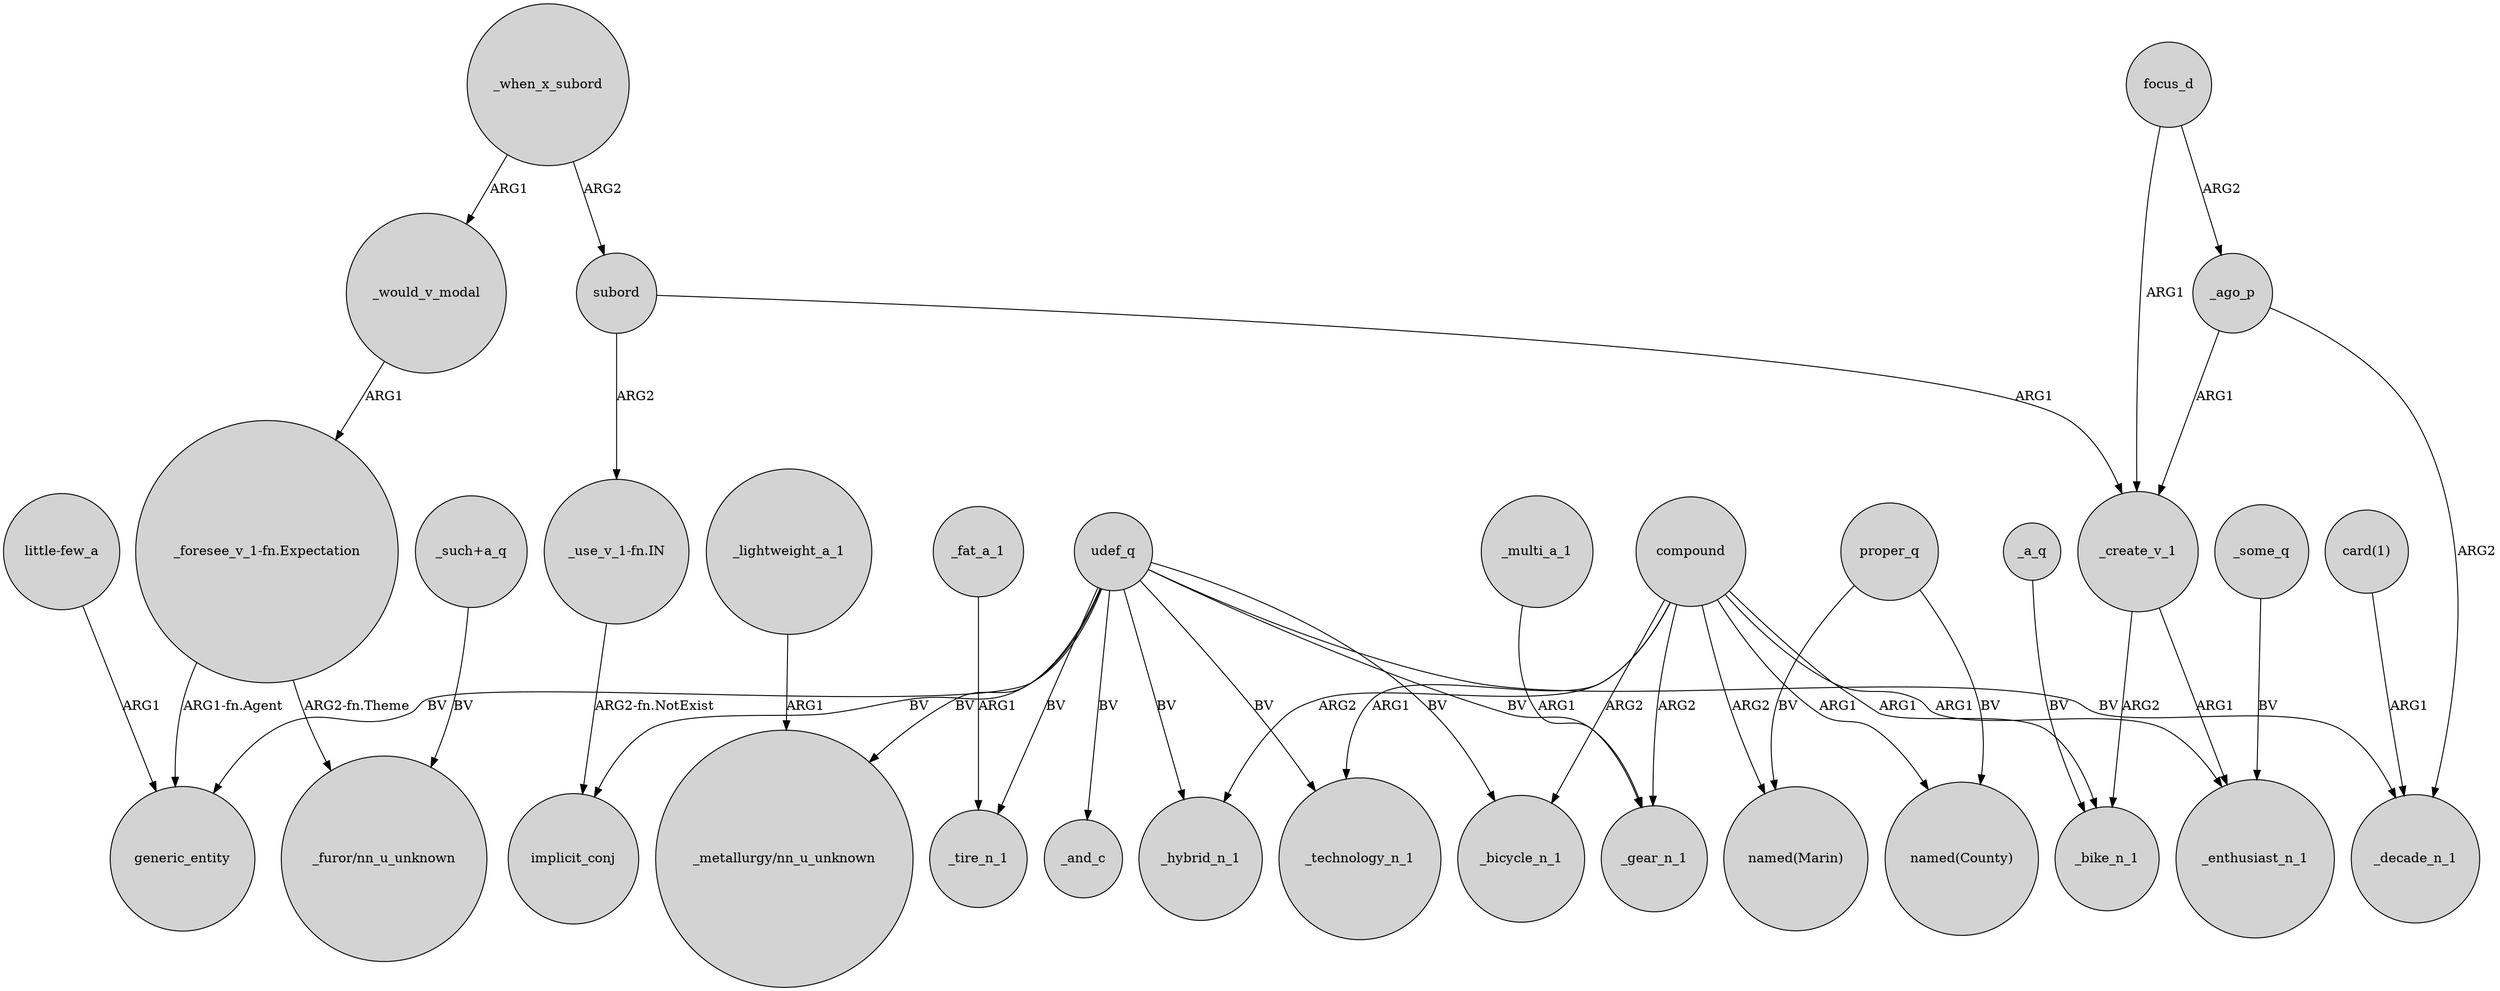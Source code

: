digraph {
	node [shape=circle style=filled]
	_when_x_subord -> _would_v_modal [label=ARG1]
	udef_q -> _gear_n_1 [label=BV]
	udef_q -> generic_entity [label=BV]
	compound -> _technology_n_1 [label=ARG1]
	_ago_p -> _decade_n_1 [label=ARG2]
	compound -> _gear_n_1 [label=ARG2]
	_when_x_subord -> subord [label=ARG2]
	_lightweight_a_1 -> "_metallurgy/nn_u_unknown" [label=ARG1]
	_ago_p -> _create_v_1 [label=ARG1]
	focus_d -> _create_v_1 [label=ARG1]
	udef_q -> "_metallurgy/nn_u_unknown" [label=BV]
	subord -> _create_v_1 [label=ARG1]
	udef_q -> implicit_conj [label=BV]
	subord -> "_use_v_1-fn.IN" [label=ARG2]
	"_foresee_v_1-fn.Expectation" -> generic_entity [label="ARG1-fn.Agent"]
	"_such+a_q" -> "_furor/nn_u_unknown" [label=BV]
	proper_q -> "named(Marin)" [label=BV]
	compound -> _hybrid_n_1 [label=ARG2]
	_fat_a_1 -> _tire_n_1 [label=ARG1]
	compound -> _bike_n_1 [label=ARG1]
	_create_v_1 -> _enthusiast_n_1 [label=ARG1]
	_create_v_1 -> _bike_n_1 [label=ARG2]
	compound -> "named(Marin)" [label=ARG2]
	_a_q -> _bike_n_1 [label=BV]
	compound -> _enthusiast_n_1 [label=ARG1]
	"_use_v_1-fn.IN" -> implicit_conj [label="ARG2-fn.NotExist"]
	_some_q -> _enthusiast_n_1 [label=BV]
	udef_q -> _technology_n_1 [label=BV]
	udef_q -> _hybrid_n_1 [label=BV]
	focus_d -> _ago_p [label=ARG2]
	_would_v_modal -> "_foresee_v_1-fn.Expectation" [label=ARG1]
	"_foresee_v_1-fn.Expectation" -> "_furor/nn_u_unknown" [label="ARG2-fn.Theme"]
	_multi_a_1 -> _gear_n_1 [label=ARG1]
	udef_q -> _and_c [label=BV]
	compound -> "named(County)" [label=ARG1]
	proper_q -> "named(County)" [label=BV]
	udef_q -> _tire_n_1 [label=BV]
	"card(1)" -> _decade_n_1 [label=ARG1]
	compound -> _bicycle_n_1 [label=ARG2]
	udef_q -> _decade_n_1 [label=BV]
	udef_q -> _bicycle_n_1 [label=BV]
	"little-few_a" -> generic_entity [label=ARG1]
}
